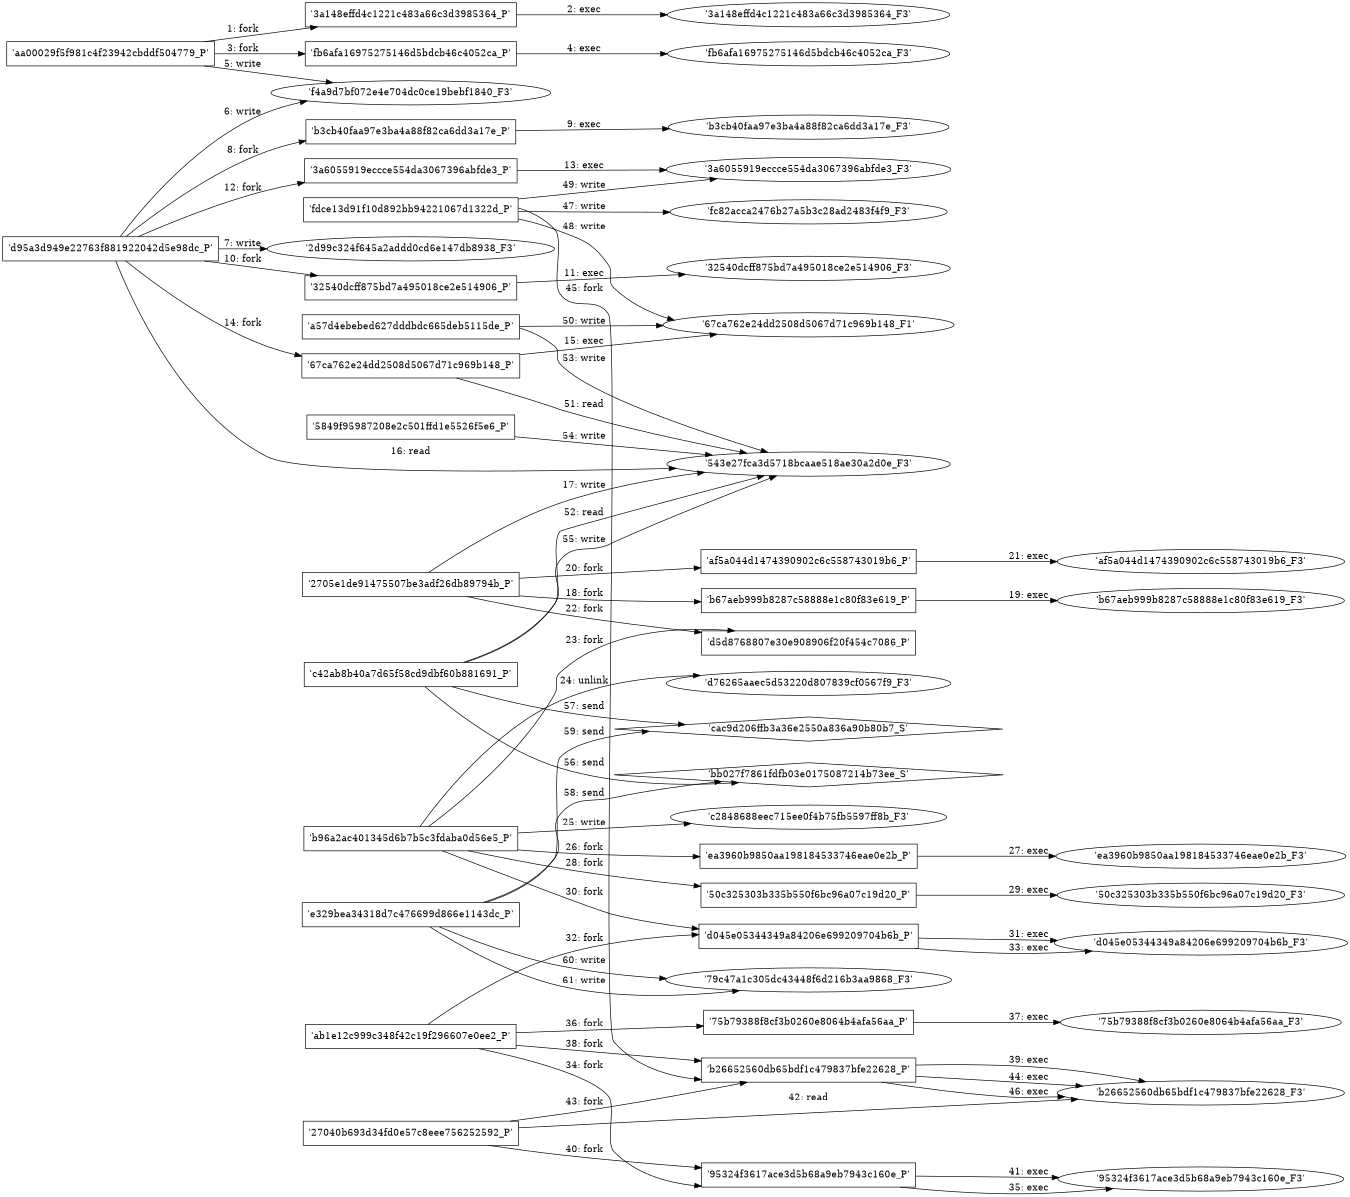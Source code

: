 digraph "D:\Learning\Paper\apt\基于CTI的攻击预警\Dataset\攻击图\ASGfromALLCTI\Threat Roundup for March 20 to March 27.dot" {
rankdir="LR"
size="9"
fixedsize="false"
splines="true"
nodesep=0.3
ranksep=0
fontsize=10
overlap="scalexy"
engine= "neato"
	"'aa00029f5f981c4f23942cbddf504779_P'" [node_type=Process shape=box]
	"'3a148effd4c1221c483a66c3d3985364_P'" [node_type=Process shape=box]
	"'aa00029f5f981c4f23942cbddf504779_P'" -> "'3a148effd4c1221c483a66c3d3985364_P'" [label="1: fork"]
	"'3a148effd4c1221c483a66c3d3985364_P'" [node_type=Process shape=box]
	"'3a148effd4c1221c483a66c3d3985364_F3'" [node_type=File shape=ellipse]
	"'3a148effd4c1221c483a66c3d3985364_P'" -> "'3a148effd4c1221c483a66c3d3985364_F3'" [label="2: exec"]
	"'aa00029f5f981c4f23942cbddf504779_P'" [node_type=Process shape=box]
	"'fb6afa16975275146d5bdcb46c4052ca_P'" [node_type=Process shape=box]
	"'aa00029f5f981c4f23942cbddf504779_P'" -> "'fb6afa16975275146d5bdcb46c4052ca_P'" [label="3: fork"]
	"'fb6afa16975275146d5bdcb46c4052ca_P'" [node_type=Process shape=box]
	"'fb6afa16975275146d5bdcb46c4052ca_F3'" [node_type=File shape=ellipse]
	"'fb6afa16975275146d5bdcb46c4052ca_P'" -> "'fb6afa16975275146d5bdcb46c4052ca_F3'" [label="4: exec"]
	"'f4a9d7bf072e4e704dc0ce19bebf1840_F3'" [node_type=file shape=ellipse]
	"'aa00029f5f981c4f23942cbddf504779_P'" [node_type=Process shape=box]
	"'aa00029f5f981c4f23942cbddf504779_P'" -> "'f4a9d7bf072e4e704dc0ce19bebf1840_F3'" [label="5: write"]
	"'f4a9d7bf072e4e704dc0ce19bebf1840_F3'" [node_type=file shape=ellipse]
	"'d95a3d949e22763f881922042d5e98dc_P'" [node_type=Process shape=box]
	"'d95a3d949e22763f881922042d5e98dc_P'" -> "'f4a9d7bf072e4e704dc0ce19bebf1840_F3'" [label="6: write"]
	"'2d99c324f645a2addd0cd6e147db8938_F3'" [node_type=file shape=ellipse]
	"'d95a3d949e22763f881922042d5e98dc_P'" [node_type=Process shape=box]
	"'d95a3d949e22763f881922042d5e98dc_P'" -> "'2d99c324f645a2addd0cd6e147db8938_F3'" [label="7: write"]
	"'d95a3d949e22763f881922042d5e98dc_P'" [node_type=Process shape=box]
	"'b3cb40faa97e3ba4a88f82ca6dd3a17e_P'" [node_type=Process shape=box]
	"'d95a3d949e22763f881922042d5e98dc_P'" -> "'b3cb40faa97e3ba4a88f82ca6dd3a17e_P'" [label="8: fork"]
	"'b3cb40faa97e3ba4a88f82ca6dd3a17e_P'" [node_type=Process shape=box]
	"'b3cb40faa97e3ba4a88f82ca6dd3a17e_F3'" [node_type=File shape=ellipse]
	"'b3cb40faa97e3ba4a88f82ca6dd3a17e_P'" -> "'b3cb40faa97e3ba4a88f82ca6dd3a17e_F3'" [label="9: exec"]
	"'d95a3d949e22763f881922042d5e98dc_P'" [node_type=Process shape=box]
	"'32540dcff875bd7a495018ce2e514906_P'" [node_type=Process shape=box]
	"'d95a3d949e22763f881922042d5e98dc_P'" -> "'32540dcff875bd7a495018ce2e514906_P'" [label="10: fork"]
	"'32540dcff875bd7a495018ce2e514906_P'" [node_type=Process shape=box]
	"'32540dcff875bd7a495018ce2e514906_F3'" [node_type=File shape=ellipse]
	"'32540dcff875bd7a495018ce2e514906_P'" -> "'32540dcff875bd7a495018ce2e514906_F3'" [label="11: exec"]
	"'d95a3d949e22763f881922042d5e98dc_P'" [node_type=Process shape=box]
	"'3a6055919eccce554da3067396abfde3_P'" [node_type=Process shape=box]
	"'d95a3d949e22763f881922042d5e98dc_P'" -> "'3a6055919eccce554da3067396abfde3_P'" [label="12: fork"]
	"'3a6055919eccce554da3067396abfde3_P'" [node_type=Process shape=box]
	"'3a6055919eccce554da3067396abfde3_F3'" [node_type=File shape=ellipse]
	"'3a6055919eccce554da3067396abfde3_P'" -> "'3a6055919eccce554da3067396abfde3_F3'" [label="13: exec"]
	"'d95a3d949e22763f881922042d5e98dc_P'" [node_type=Process shape=box]
	"'67ca762e24dd2508d5067d71c969b148_P'" [node_type=Process shape=box]
	"'d95a3d949e22763f881922042d5e98dc_P'" -> "'67ca762e24dd2508d5067d71c969b148_P'" [label="14: fork"]
	"'67ca762e24dd2508d5067d71c969b148_P'" [node_type=Process shape=box]
	"'67ca762e24dd2508d5067d71c969b148_F1'" [node_type=File shape=ellipse]
	"'67ca762e24dd2508d5067d71c969b148_P'" -> "'67ca762e24dd2508d5067d71c969b148_F1'" [label="15: exec"]
	"'543e27fca3d5718bcaae518ae30a2d0e_F3'" [node_type=file shape=ellipse]
	"'d95a3d949e22763f881922042d5e98dc_P'" [node_type=Process shape=box]
	"'d95a3d949e22763f881922042d5e98dc_P'" -> "'543e27fca3d5718bcaae518ae30a2d0e_F3'" [label="16: read"]
	"'543e27fca3d5718bcaae518ae30a2d0e_F3'" [node_type=file shape=ellipse]
	"'2705e1de91475507be3adf26db89794b_P'" [node_type=Process shape=box]
	"'2705e1de91475507be3adf26db89794b_P'" -> "'543e27fca3d5718bcaae518ae30a2d0e_F3'" [label="17: write"]
	"'2705e1de91475507be3adf26db89794b_P'" [node_type=Process shape=box]
	"'b67aeb999b8287c58888e1c80f83e619_P'" [node_type=Process shape=box]
	"'2705e1de91475507be3adf26db89794b_P'" -> "'b67aeb999b8287c58888e1c80f83e619_P'" [label="18: fork"]
	"'b67aeb999b8287c58888e1c80f83e619_P'" [node_type=Process shape=box]
	"'b67aeb999b8287c58888e1c80f83e619_F3'" [node_type=File shape=ellipse]
	"'b67aeb999b8287c58888e1c80f83e619_P'" -> "'b67aeb999b8287c58888e1c80f83e619_F3'" [label="19: exec"]
	"'2705e1de91475507be3adf26db89794b_P'" [node_type=Process shape=box]
	"'af5a044d1474390902c6c558743019b6_P'" [node_type=Process shape=box]
	"'2705e1de91475507be3adf26db89794b_P'" -> "'af5a044d1474390902c6c558743019b6_P'" [label="20: fork"]
	"'af5a044d1474390902c6c558743019b6_P'" [node_type=Process shape=box]
	"'af5a044d1474390902c6c558743019b6_F3'" [node_type=File shape=ellipse]
	"'af5a044d1474390902c6c558743019b6_P'" -> "'af5a044d1474390902c6c558743019b6_F3'" [label="21: exec"]
	"'2705e1de91475507be3adf26db89794b_P'" [node_type=Process shape=box]
	"'d5d8768807e30e908906f20f454c7086_P'" [node_type=Process shape=box]
	"'2705e1de91475507be3adf26db89794b_P'" -> "'d5d8768807e30e908906f20f454c7086_P'" [label="22: fork"]
	"'b96a2ac401345d6b7b5c3fdaba0d56e5_P'" [node_type=Process shape=box]
	"'d5d8768807e30e908906f20f454c7086_P'" [node_type=Process shape=box]
	"'b96a2ac401345d6b7b5c3fdaba0d56e5_P'" -> "'d5d8768807e30e908906f20f454c7086_P'" [label="23: fork"]
	"'d76265aaec5d53220d807839cf0567f9_F3'" [node_type=file shape=ellipse]
	"'b96a2ac401345d6b7b5c3fdaba0d56e5_P'" [node_type=Process shape=box]
	"'b96a2ac401345d6b7b5c3fdaba0d56e5_P'" -> "'d76265aaec5d53220d807839cf0567f9_F3'" [label="24: unlink"]
	"'c2848688eec715ee0f4b75fb5597ff8b_F3'" [node_type=file shape=ellipse]
	"'b96a2ac401345d6b7b5c3fdaba0d56e5_P'" [node_type=Process shape=box]
	"'b96a2ac401345d6b7b5c3fdaba0d56e5_P'" -> "'c2848688eec715ee0f4b75fb5597ff8b_F3'" [label="25: write"]
	"'b96a2ac401345d6b7b5c3fdaba0d56e5_P'" [node_type=Process shape=box]
	"'ea3960b9850aa198184533746eae0e2b_P'" [node_type=Process shape=box]
	"'b96a2ac401345d6b7b5c3fdaba0d56e5_P'" -> "'ea3960b9850aa198184533746eae0e2b_P'" [label="26: fork"]
	"'ea3960b9850aa198184533746eae0e2b_P'" [node_type=Process shape=box]
	"'ea3960b9850aa198184533746eae0e2b_F3'" [node_type=File shape=ellipse]
	"'ea3960b9850aa198184533746eae0e2b_P'" -> "'ea3960b9850aa198184533746eae0e2b_F3'" [label="27: exec"]
	"'b96a2ac401345d6b7b5c3fdaba0d56e5_P'" [node_type=Process shape=box]
	"'50c325303b335b550f6bc96a07c19d20_P'" [node_type=Process shape=box]
	"'b96a2ac401345d6b7b5c3fdaba0d56e5_P'" -> "'50c325303b335b550f6bc96a07c19d20_P'" [label="28: fork"]
	"'50c325303b335b550f6bc96a07c19d20_P'" [node_type=Process shape=box]
	"'50c325303b335b550f6bc96a07c19d20_F3'" [node_type=File shape=ellipse]
	"'50c325303b335b550f6bc96a07c19d20_P'" -> "'50c325303b335b550f6bc96a07c19d20_F3'" [label="29: exec"]
	"'b96a2ac401345d6b7b5c3fdaba0d56e5_P'" [node_type=Process shape=box]
	"'d045e05344349a84206e699209704b6b_P'" [node_type=Process shape=box]
	"'b96a2ac401345d6b7b5c3fdaba0d56e5_P'" -> "'d045e05344349a84206e699209704b6b_P'" [label="30: fork"]
	"'d045e05344349a84206e699209704b6b_P'" [node_type=Process shape=box]
	"'d045e05344349a84206e699209704b6b_F3'" [node_type=File shape=ellipse]
	"'d045e05344349a84206e699209704b6b_P'" -> "'d045e05344349a84206e699209704b6b_F3'" [label="31: exec"]
	"'ab1e12c999c348f42c19f296607e0ee2_P'" [node_type=Process shape=box]
	"'d045e05344349a84206e699209704b6b_P'" [node_type=Process shape=box]
	"'ab1e12c999c348f42c19f296607e0ee2_P'" -> "'d045e05344349a84206e699209704b6b_P'" [label="32: fork"]
	"'d045e05344349a84206e699209704b6b_P'" [node_type=Process shape=box]
	"'d045e05344349a84206e699209704b6b_F3'" [node_type=File shape=ellipse]
	"'d045e05344349a84206e699209704b6b_P'" -> "'d045e05344349a84206e699209704b6b_F3'" [label="33: exec"]
	"'ab1e12c999c348f42c19f296607e0ee2_P'" [node_type=Process shape=box]
	"'95324f3617ace3d5b68a9eb7943c160e_P'" [node_type=Process shape=box]
	"'ab1e12c999c348f42c19f296607e0ee2_P'" -> "'95324f3617ace3d5b68a9eb7943c160e_P'" [label="34: fork"]
	"'95324f3617ace3d5b68a9eb7943c160e_P'" [node_type=Process shape=box]
	"'95324f3617ace3d5b68a9eb7943c160e_F3'" [node_type=File shape=ellipse]
	"'95324f3617ace3d5b68a9eb7943c160e_P'" -> "'95324f3617ace3d5b68a9eb7943c160e_F3'" [label="35: exec"]
	"'ab1e12c999c348f42c19f296607e0ee2_P'" [node_type=Process shape=box]
	"'75b79388f8cf3b0260e8064b4afa56aa_P'" [node_type=Process shape=box]
	"'ab1e12c999c348f42c19f296607e0ee2_P'" -> "'75b79388f8cf3b0260e8064b4afa56aa_P'" [label="36: fork"]
	"'75b79388f8cf3b0260e8064b4afa56aa_P'" [node_type=Process shape=box]
	"'75b79388f8cf3b0260e8064b4afa56aa_F3'" [node_type=File shape=ellipse]
	"'75b79388f8cf3b0260e8064b4afa56aa_P'" -> "'75b79388f8cf3b0260e8064b4afa56aa_F3'" [label="37: exec"]
	"'ab1e12c999c348f42c19f296607e0ee2_P'" [node_type=Process shape=box]
	"'b26652560db65bdf1c479837bfe22628_P'" [node_type=Process shape=box]
	"'ab1e12c999c348f42c19f296607e0ee2_P'" -> "'b26652560db65bdf1c479837bfe22628_P'" [label="38: fork"]
	"'b26652560db65bdf1c479837bfe22628_P'" [node_type=Process shape=box]
	"'b26652560db65bdf1c479837bfe22628_F3'" [node_type=File shape=ellipse]
	"'b26652560db65bdf1c479837bfe22628_P'" -> "'b26652560db65bdf1c479837bfe22628_F3'" [label="39: exec"]
	"'27040b693d34fd0e57c8eee756252592_P'" [node_type=Process shape=box]
	"'95324f3617ace3d5b68a9eb7943c160e_P'" [node_type=Process shape=box]
	"'27040b693d34fd0e57c8eee756252592_P'" -> "'95324f3617ace3d5b68a9eb7943c160e_P'" [label="40: fork"]
	"'95324f3617ace3d5b68a9eb7943c160e_P'" [node_type=Process shape=box]
	"'95324f3617ace3d5b68a9eb7943c160e_F3'" [node_type=File shape=ellipse]
	"'95324f3617ace3d5b68a9eb7943c160e_P'" -> "'95324f3617ace3d5b68a9eb7943c160e_F3'" [label="41: exec"]
	"'b26652560db65bdf1c479837bfe22628_F3'" [node_type=file shape=ellipse]
	"'27040b693d34fd0e57c8eee756252592_P'" [node_type=Process shape=box]
	"'27040b693d34fd0e57c8eee756252592_P'" -> "'b26652560db65bdf1c479837bfe22628_F3'" [label="42: read"]
	"'27040b693d34fd0e57c8eee756252592_P'" [node_type=Process shape=box]
	"'b26652560db65bdf1c479837bfe22628_P'" [node_type=Process shape=box]
	"'27040b693d34fd0e57c8eee756252592_P'" -> "'b26652560db65bdf1c479837bfe22628_P'" [label="43: fork"]
	"'b26652560db65bdf1c479837bfe22628_P'" [node_type=Process shape=box]
	"'b26652560db65bdf1c479837bfe22628_F3'" [node_type=File shape=ellipse]
	"'b26652560db65bdf1c479837bfe22628_P'" -> "'b26652560db65bdf1c479837bfe22628_F3'" [label="44: exec"]
	"'fdce13d91f10d892bb94221067d1322d_P'" [node_type=Process shape=box]
	"'b26652560db65bdf1c479837bfe22628_P'" [node_type=Process shape=box]
	"'fdce13d91f10d892bb94221067d1322d_P'" -> "'b26652560db65bdf1c479837bfe22628_P'" [label="45: fork"]
	"'b26652560db65bdf1c479837bfe22628_P'" [node_type=Process shape=box]
	"'b26652560db65bdf1c479837bfe22628_F3'" [node_type=File shape=ellipse]
	"'b26652560db65bdf1c479837bfe22628_P'" -> "'b26652560db65bdf1c479837bfe22628_F3'" [label="46: exec"]
	"'fc82acca2476b27a5b3c28ad2483f4f9_F3'" [node_type=file shape=ellipse]
	"'fdce13d91f10d892bb94221067d1322d_P'" [node_type=Process shape=box]
	"'fdce13d91f10d892bb94221067d1322d_P'" -> "'fc82acca2476b27a5b3c28ad2483f4f9_F3'" [label="47: write"]
	"'67ca762e24dd2508d5067d71c969b148_F1'" [node_type=file shape=ellipse]
	"'fdce13d91f10d892bb94221067d1322d_P'" [node_type=Process shape=box]
	"'fdce13d91f10d892bb94221067d1322d_P'" -> "'67ca762e24dd2508d5067d71c969b148_F1'" [label="48: write"]
	"'3a6055919eccce554da3067396abfde3_F3'" [node_type=file shape=ellipse]
	"'fdce13d91f10d892bb94221067d1322d_P'" [node_type=Process shape=box]
	"'fdce13d91f10d892bb94221067d1322d_P'" -> "'3a6055919eccce554da3067396abfde3_F3'" [label="49: write"]
	"'67ca762e24dd2508d5067d71c969b148_F1'" [node_type=file shape=ellipse]
	"'a57d4ebebed627dddbdc665deb5115de_P'" [node_type=Process shape=box]
	"'a57d4ebebed627dddbdc665deb5115de_P'" -> "'67ca762e24dd2508d5067d71c969b148_F1'" [label="50: write"]
	"'543e27fca3d5718bcaae518ae30a2d0e_F3'" [node_type=file shape=ellipse]
	"'67ca762e24dd2508d5067d71c969b148_P'" [node_type=Process shape=box]
	"'67ca762e24dd2508d5067d71c969b148_P'" -> "'543e27fca3d5718bcaae518ae30a2d0e_F3'" [label="51: read"]
	"'543e27fca3d5718bcaae518ae30a2d0e_F3'" [node_type=file shape=ellipse]
	"'c42ab8b40a7d65f58cd9dbf60b881691_P'" [node_type=Process shape=box]
	"'c42ab8b40a7d65f58cd9dbf60b881691_P'" -> "'543e27fca3d5718bcaae518ae30a2d0e_F3'" [label="52: read"]
	"'543e27fca3d5718bcaae518ae30a2d0e_F3'" [node_type=file shape=ellipse]
	"'a57d4ebebed627dddbdc665deb5115de_P'" [node_type=Process shape=box]
	"'a57d4ebebed627dddbdc665deb5115de_P'" -> "'543e27fca3d5718bcaae518ae30a2d0e_F3'" [label="53: write"]
	"'543e27fca3d5718bcaae518ae30a2d0e_F3'" [node_type=file shape=ellipse]
	"'5849f95987208e2c501ffd1e5526f5e6_P'" [node_type=Process shape=box]
	"'5849f95987208e2c501ffd1e5526f5e6_P'" -> "'543e27fca3d5718bcaae518ae30a2d0e_F3'" [label="54: write"]
	"'543e27fca3d5718bcaae518ae30a2d0e_F3'" [node_type=file shape=ellipse]
	"'c42ab8b40a7d65f58cd9dbf60b881691_P'" [node_type=Process shape=box]
	"'c42ab8b40a7d65f58cd9dbf60b881691_P'" -> "'543e27fca3d5718bcaae518ae30a2d0e_F3'" [label="55: write"]
	"'bb027f7861fdfb03e0175087214b73ee_S'" [node_type=Socket shape=diamond]
	"'c42ab8b40a7d65f58cd9dbf60b881691_P'" [node_type=Process shape=box]
	"'c42ab8b40a7d65f58cd9dbf60b881691_P'" -> "'bb027f7861fdfb03e0175087214b73ee_S'" [label="56: send"]
	"'cac9d206ffb3a36e2550a836a90b80b7_S'" [node_type=Socket shape=diamond]
	"'c42ab8b40a7d65f58cd9dbf60b881691_P'" [node_type=Process shape=box]
	"'c42ab8b40a7d65f58cd9dbf60b881691_P'" -> "'cac9d206ffb3a36e2550a836a90b80b7_S'" [label="57: send"]
	"'bb027f7861fdfb03e0175087214b73ee_S'" [node_type=Socket shape=diamond]
	"'e329bea34318d7c476699d866e1143dc_P'" [node_type=Process shape=box]
	"'e329bea34318d7c476699d866e1143dc_P'" -> "'bb027f7861fdfb03e0175087214b73ee_S'" [label="58: send"]
	"'cac9d206ffb3a36e2550a836a90b80b7_S'" [node_type=Socket shape=diamond]
	"'e329bea34318d7c476699d866e1143dc_P'" [node_type=Process shape=box]
	"'e329bea34318d7c476699d866e1143dc_P'" -> "'cac9d206ffb3a36e2550a836a90b80b7_S'" [label="59: send"]
	"'79c47a1c305dc43448f6d216b3aa9868_F3'" [node_type=file shape=ellipse]
	"'e329bea34318d7c476699d866e1143dc_P'" [node_type=Process shape=box]
	"'e329bea34318d7c476699d866e1143dc_P'" -> "'79c47a1c305dc43448f6d216b3aa9868_F3'" [label="60: write"]
	"'79c47a1c305dc43448f6d216b3aa9868_F3'" [node_type=file shape=ellipse]
	"'e329bea34318d7c476699d866e1143dc_P'" [node_type=Process shape=box]
	"'e329bea34318d7c476699d866e1143dc_P'" -> "'79c47a1c305dc43448f6d216b3aa9868_F3'" [label="61: write"]
}

